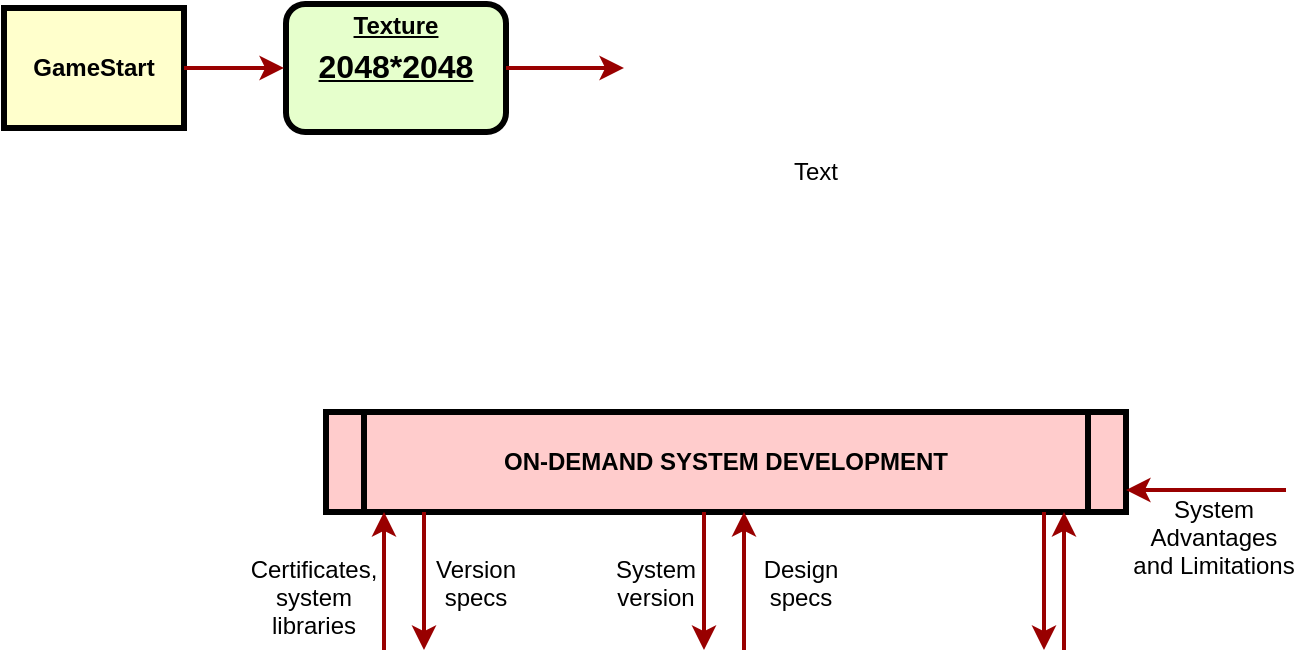 <mxfile pages="1" version="11.2.4" type="github"><diagram name="Page-1" id="c7558073-3199-34d8-9f00-42111426c3f3"><mxGraphModel dx="891" dy="625" grid="1" gridSize="10" guides="1" tooltips="1" connect="1" arrows="1" fold="1" page="1" pageScale="1" pageWidth="826" pageHeight="1169" background="#ffffff" math="0" shadow="0"><root><mxCell id="0"/><mxCell id="1" parent="0"/><mxCell id="2" value="&lt;p style=&quot;margin: 0px ; margin-top: 4px ; text-align: center ; text-decoration: underline&quot;&gt;Texture&lt;/p&gt;&lt;p style=&quot;margin: 0px ; margin-top: 4px ; text-align: center ; text-decoration: underline&quot;&gt;&lt;font style=&quot;font-size: 16px&quot;&gt;2048*2048&lt;/font&gt;&lt;/p&gt;" style="verticalAlign=middle;align=center;overflow=fill;fontSize=12;fontFamily=Helvetica;html=1;rounded=1;fontStyle=1;strokeWidth=3;fillColor=#E6FFCC" parent="1" vertex="1"><mxGeometry x="181" y="249" width="110" height="64" as="geometry"/></mxCell><mxCell id="4" value="GameStart" style="whiteSpace=wrap;align=center;verticalAlign=middle;fontStyle=1;strokeWidth=3;fillColor=#FFFFCC" parent="1" vertex="1"><mxGeometry x="40" y="251" width="90" height="60" as="geometry"/></mxCell><mxCell id="5" value="ON-DEMAND SYSTEM DEVELOPMENT" style="shape=process;whiteSpace=wrap;align=center;verticalAlign=middle;size=0.048;fontStyle=1;strokeWidth=3;fillColor=#FFCCCC" parent="1" vertex="1"><mxGeometry x="201.0" y="453" width="400" height="50" as="geometry"/></mxCell><mxCell id="37" value="" style="edgeStyle=none;noEdgeStyle=1;strokeColor=#990000;strokeWidth=2" parent="1" source="4" edge="1"><mxGeometry width="100" height="100" relative="1" as="geometry"><mxPoint x="280" y="190" as="sourcePoint"/><mxPoint x="180" y="281" as="targetPoint"/></mxGeometry></mxCell><mxCell id="73" value="" style="edgeStyle=elbowEdgeStyle;elbow=vertical;strokeColor=#990000;strokeWidth=2" parent="1" target="5" edge="1"><mxGeometry width="100" height="100" relative="1" as="geometry"><mxPoint x="681" y="492" as="sourcePoint"/><mxPoint x="560" y="462" as="targetPoint"/><Array as="points"><mxPoint x="650" y="492"/></Array></mxGeometry></mxCell><mxCell id="75" value="System &#10;Advantages &#10;and Limitations" style="text;spacingTop=-5;align=center" parent="1" vertex="1"><mxGeometry x="630" y="493.0" width="30" height="20" as="geometry"/></mxCell><mxCell id="76" value="" style="edgeStyle=elbowEdgeStyle;elbow=horizontal;strokeColor=#990000;strokeWidth=2" parent="1" target="5" edge="1"><mxGeometry width="100" height="100" relative="1" as="geometry"><mxPoint x="570" y="572" as="sourcePoint"/><mxPoint x="520" y="542" as="targetPoint"/><Array as="points"><mxPoint x="570" y="532"/></Array></mxGeometry></mxCell><mxCell id="77" value="" style="edgeStyle=elbowEdgeStyle;elbow=horizontal;strokeColor=#990000;strokeWidth=2" parent="1" source="5" edge="1"><mxGeometry width="100" height="100" relative="1" as="geometry"><mxPoint x="400" y="652" as="sourcePoint"/><mxPoint x="560" y="572" as="targetPoint"/><Array as="points"><mxPoint x="560" y="542"/></Array></mxGeometry></mxCell><mxCell id="88" value="" style="edgeStyle=elbowEdgeStyle;elbow=horizontal;strokeColor=#990000;strokeWidth=2" parent="1" source="5" edge="1"><mxGeometry width="100" height="100" relative="1" as="geometry"><mxPoint x="50" y="562" as="sourcePoint"/><mxPoint x="390" y="572" as="targetPoint"/><Array as="points"><mxPoint x="390" y="532"/></Array></mxGeometry></mxCell><mxCell id="89" value="" style="edgeStyle=elbowEdgeStyle;elbow=horizontal;strokeColor=#990000;strokeWidth=2" parent="1" target="5" edge="1"><mxGeometry width="100" height="100" relative="1" as="geometry"><mxPoint x="410" y="572" as="sourcePoint"/><mxPoint x="160.0" y="472" as="targetPoint"/><Array as="points"><mxPoint x="410" y="532"/></Array></mxGeometry></mxCell><mxCell id="90" value="Version&#10;specs" style="text;spacingTop=-5;align=center" parent="1" vertex="1"><mxGeometry x="261" y="523" width="30" height="20" as="geometry"/></mxCell><mxCell id="91" value="Certificates,&#10;system&#10;libraries" style="text;spacingTop=-5;align=center" parent="1" vertex="1"><mxGeometry x="180" y="523.0" width="30" height="20" as="geometry"/></mxCell><mxCell id="92" value="" style="edgeStyle=elbowEdgeStyle;elbow=horizontal;strokeColor=#990000;strokeWidth=2" parent="1" source="5" edge="1"><mxGeometry width="100" height="100" relative="1" as="geometry"><mxPoint x="30.0" y="562" as="sourcePoint"/><mxPoint x="250" y="572" as="targetPoint"/><Array as="points"><mxPoint x="250" y="532"/></Array></mxGeometry></mxCell><mxCell id="93" value="" style="edgeStyle=elbowEdgeStyle;elbow=horizontal;strokeColor=#990000;strokeWidth=2" parent="1" target="5" edge="1"><mxGeometry width="100" height="100" relative="1" as="geometry"><mxPoint x="230" y="572" as="sourcePoint"/><mxPoint x="140" y="472" as="targetPoint"/><Array as="points"><mxPoint x="230" y="532"/></Array></mxGeometry></mxCell><mxCell id="95" value="Design&#10;specs" style="text;spacingTop=-5;align=center" parent="1" vertex="1"><mxGeometry x="423.5" y="523.0" width="30" height="20" as="geometry"/></mxCell><mxCell id="96" value="System&#10;version" style="text;spacingTop=-5;align=center" parent="1" vertex="1"><mxGeometry x="351.0" y="523" width="30" height="20" as="geometry"/></mxCell><mxCell id="Ya-IRal7ZvJ_JEofP9fp-97" value="Text" style="text;html=1;resizable=0;points=[];autosize=1;align=left;verticalAlign=top;spacingTop=-4;" vertex="1" parent="1"><mxGeometry x="433" y="323" width="40" height="20" as="geometry"/></mxCell><mxCell id="Ya-IRal7ZvJ_JEofP9fp-98" value="" style="edgeStyle=none;noEdgeStyle=1;strokeColor=#990000;strokeWidth=2;exitX=1;exitY=0.5;exitDx=0;exitDy=0;" edge="1" parent="1" source="2"><mxGeometry width="100" height="100" relative="1" as="geometry"><mxPoint x="350" y="260" as="sourcePoint"/><mxPoint x="350" y="281" as="targetPoint"/></mxGeometry></mxCell></root></mxGraphModel></diagram></mxfile>